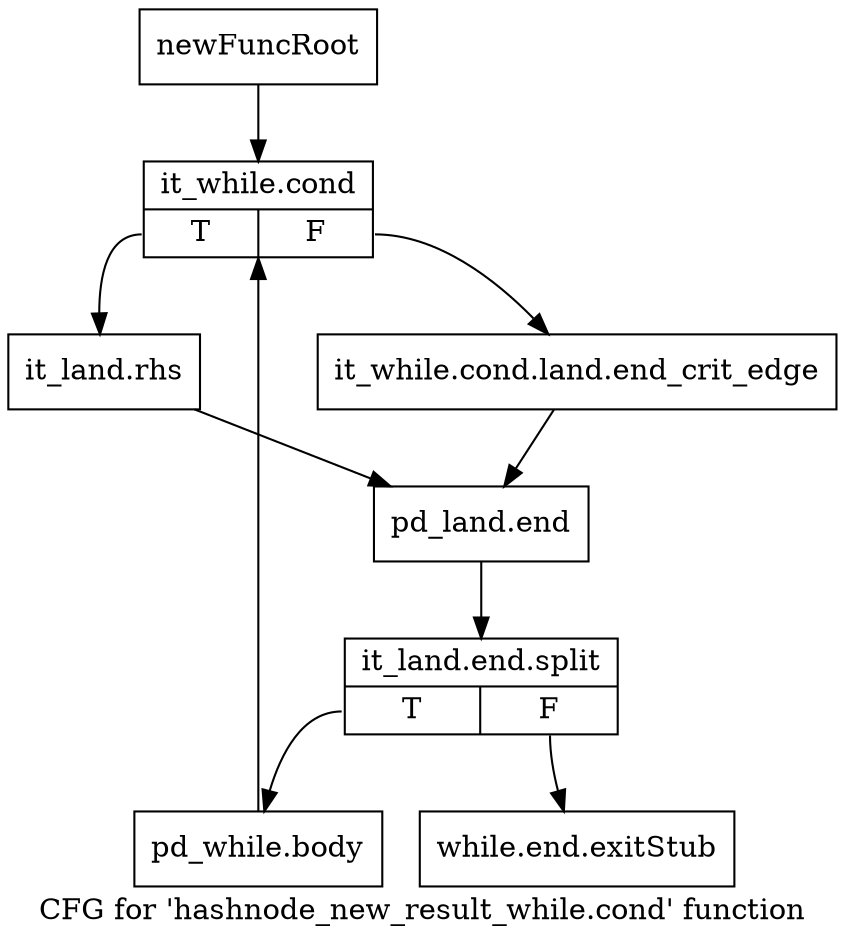 digraph "CFG for 'hashnode_new_result_while.cond' function" {
	label="CFG for 'hashnode_new_result_while.cond' function";

	Node0x3e491f0 [shape=record,label="{newFuncRoot}"];
	Node0x3e491f0 -> Node0x3e8bd00;
	Node0x3e8bcb0 [shape=record,label="{while.end.exitStub}"];
	Node0x3e8bd00 [shape=record,label="{it_while.cond|{<s0>T|<s1>F}}"];
	Node0x3e8bd00:s0 -> Node0x3e8bda0;
	Node0x3e8bd00:s1 -> Node0x3e8bd50;
	Node0x3e8bd50 [shape=record,label="{it_while.cond.land.end_crit_edge}"];
	Node0x3e8bd50 -> Node0x3e8bdf0;
	Node0x3e8bda0 [shape=record,label="{it_land.rhs}"];
	Node0x3e8bda0 -> Node0x3e8bdf0;
	Node0x3e8bdf0 [shape=record,label="{pd_land.end}"];
	Node0x3e8bdf0 -> Node0x4f60030;
	Node0x4f60030 [shape=record,label="{it_land.end.split|{<s0>T|<s1>F}}"];
	Node0x4f60030:s0 -> Node0x3e8be40;
	Node0x4f60030:s1 -> Node0x3e8bcb0;
	Node0x3e8be40 [shape=record,label="{pd_while.body}"];
	Node0x3e8be40 -> Node0x3e8bd00;
}
